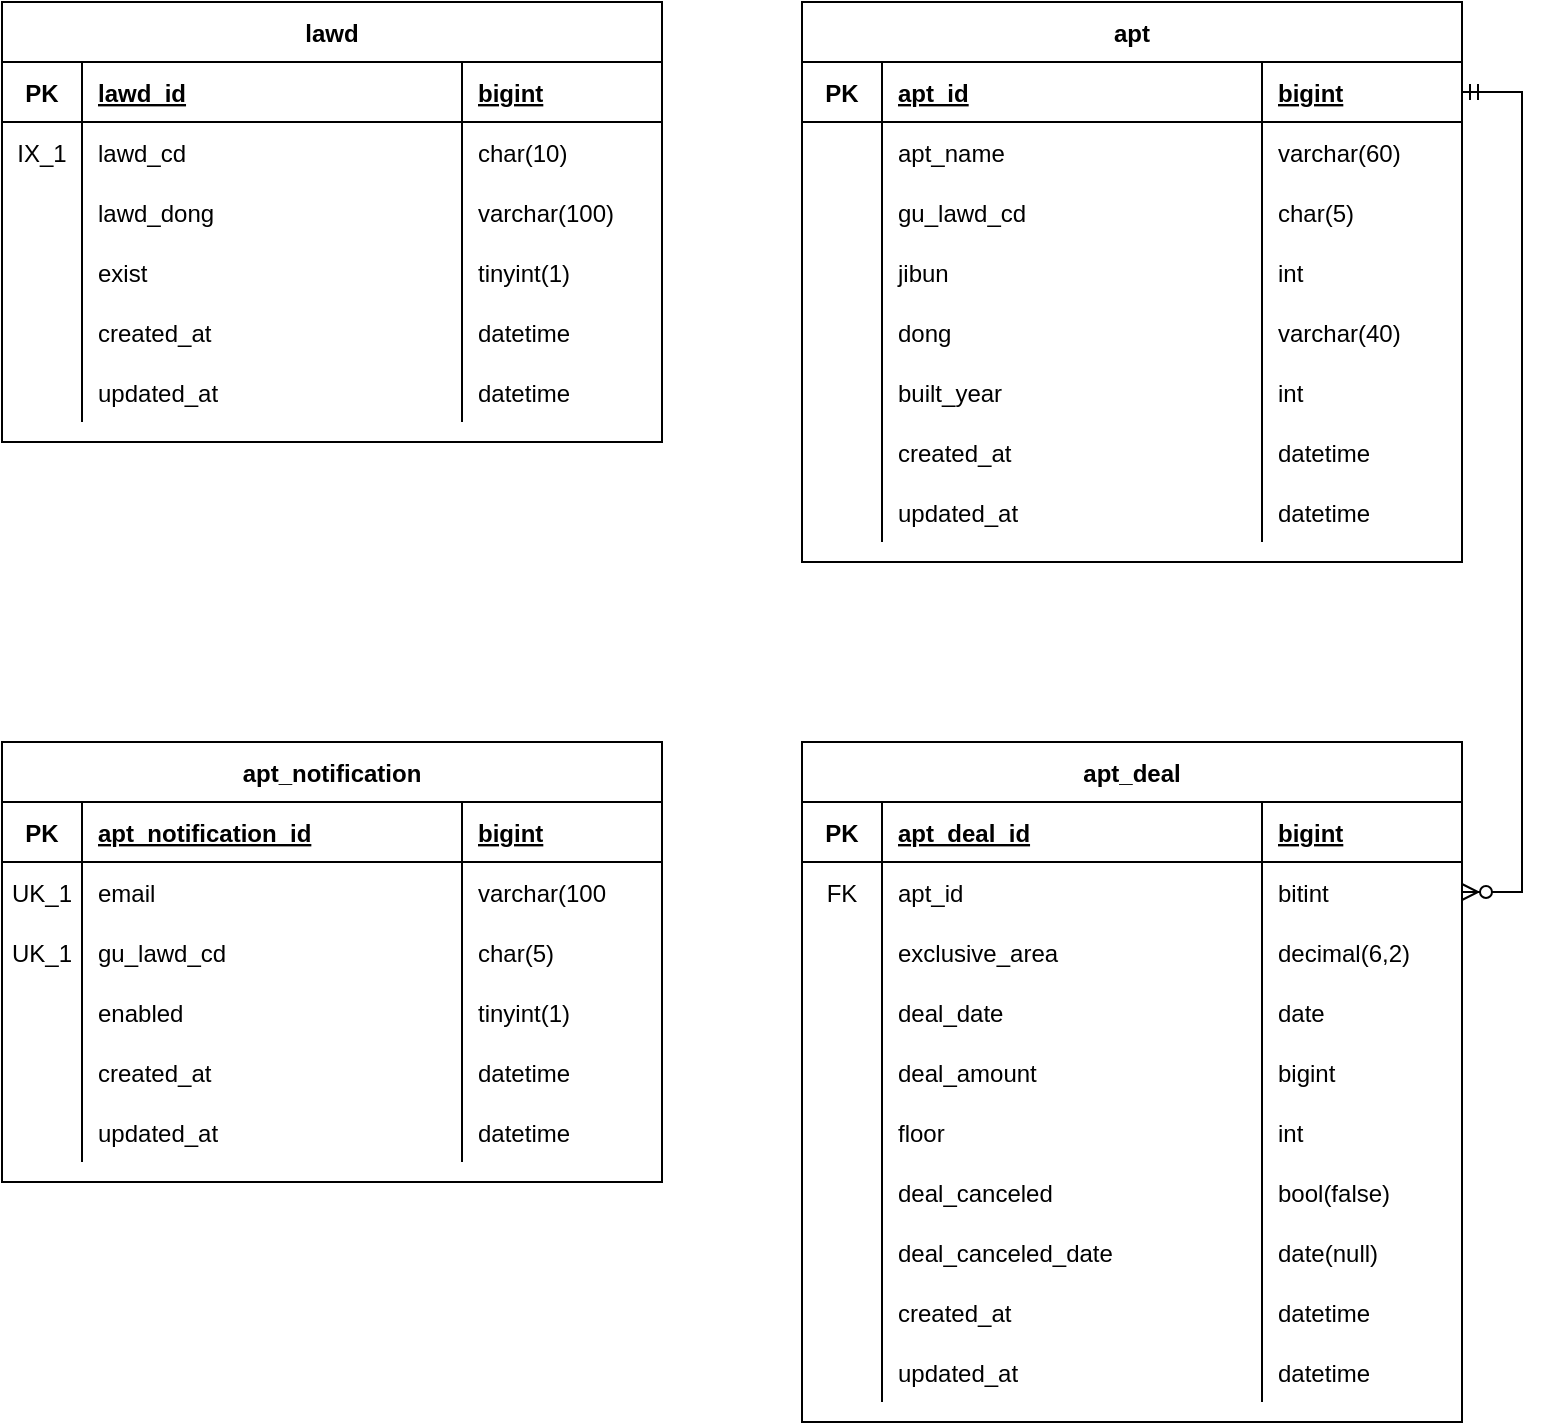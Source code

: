 <mxfile version="20.3.0" type="device"><diagram id="8NXKKsqZOCHtbJT4bQOP" name="페이지-1"><mxGraphModel dx="1010" dy="1406" grid="1" gridSize="10" guides="1" tooltips="1" connect="1" arrows="1" fold="1" page="1" pageScale="1" pageWidth="827" pageHeight="1169" math="0" shadow="0"><root><mxCell id="0"/><mxCell id="1" parent="0"/><mxCell id="ItFGpcb3Km4PG9r_0RW5-27" value="lawd" style="shape=table;startSize=30;container=1;collapsible=1;childLayout=tableLayout;fixedRows=1;rowLines=0;fontStyle=1;align=center;resizeLast=1;" vertex="1" parent="1"><mxGeometry x="40" y="160" width="330" height="220" as="geometry"/></mxCell><mxCell id="ItFGpcb3Km4PG9r_0RW5-28" value="" style="shape=tableRow;horizontal=0;startSize=0;swimlaneHead=0;swimlaneBody=0;fillColor=none;collapsible=0;dropTarget=0;points=[[0,0.5],[1,0.5]];portConstraint=eastwest;top=0;left=0;right=0;bottom=1;" vertex="1" parent="ItFGpcb3Km4PG9r_0RW5-27"><mxGeometry y="30" width="330" height="30" as="geometry"/></mxCell><mxCell id="ItFGpcb3Km4PG9r_0RW5-29" value="PK" style="shape=partialRectangle;connectable=0;fillColor=none;top=0;left=0;bottom=0;right=0;fontStyle=1;overflow=hidden;" vertex="1" parent="ItFGpcb3Km4PG9r_0RW5-28"><mxGeometry width="40" height="30" as="geometry"><mxRectangle width="40" height="30" as="alternateBounds"/></mxGeometry></mxCell><mxCell id="ItFGpcb3Km4PG9r_0RW5-30" value="lawd_id" style="shape=partialRectangle;connectable=0;fillColor=none;top=0;left=0;bottom=0;right=0;align=left;spacingLeft=6;fontStyle=5;overflow=hidden;" vertex="1" parent="ItFGpcb3Km4PG9r_0RW5-28"><mxGeometry x="40" width="190" height="30" as="geometry"><mxRectangle width="190" height="30" as="alternateBounds"/></mxGeometry></mxCell><mxCell id="ItFGpcb3Km4PG9r_0RW5-40" value="bigint" style="shape=partialRectangle;connectable=0;fillColor=none;top=0;left=0;bottom=0;right=0;align=left;spacingLeft=6;fontStyle=5;overflow=hidden;" vertex="1" parent="ItFGpcb3Km4PG9r_0RW5-28"><mxGeometry x="230" width="100" height="30" as="geometry"><mxRectangle width="100" height="30" as="alternateBounds"/></mxGeometry></mxCell><mxCell id="ItFGpcb3Km4PG9r_0RW5-31" value="" style="shape=tableRow;horizontal=0;startSize=0;swimlaneHead=0;swimlaneBody=0;fillColor=none;collapsible=0;dropTarget=0;points=[[0,0.5],[1,0.5]];portConstraint=eastwest;top=0;left=0;right=0;bottom=0;" vertex="1" parent="ItFGpcb3Km4PG9r_0RW5-27"><mxGeometry y="60" width="330" height="30" as="geometry"/></mxCell><mxCell id="ItFGpcb3Km4PG9r_0RW5-32" value="IX_1" style="shape=partialRectangle;connectable=0;fillColor=none;top=0;left=0;bottom=0;right=0;editable=1;overflow=hidden;" vertex="1" parent="ItFGpcb3Km4PG9r_0RW5-31"><mxGeometry width="40" height="30" as="geometry"><mxRectangle width="40" height="30" as="alternateBounds"/></mxGeometry></mxCell><mxCell id="ItFGpcb3Km4PG9r_0RW5-33" value="lawd_cd" style="shape=partialRectangle;connectable=0;fillColor=none;top=0;left=0;bottom=0;right=0;align=left;spacingLeft=6;overflow=hidden;" vertex="1" parent="ItFGpcb3Km4PG9r_0RW5-31"><mxGeometry x="40" width="190" height="30" as="geometry"><mxRectangle width="190" height="30" as="alternateBounds"/></mxGeometry></mxCell><mxCell id="ItFGpcb3Km4PG9r_0RW5-41" value="char(10)" style="shape=partialRectangle;connectable=0;fillColor=none;top=0;left=0;bottom=0;right=0;align=left;spacingLeft=6;overflow=hidden;" vertex="1" parent="ItFGpcb3Km4PG9r_0RW5-31"><mxGeometry x="230" width="100" height="30" as="geometry"><mxRectangle width="100" height="30" as="alternateBounds"/></mxGeometry></mxCell><mxCell id="ItFGpcb3Km4PG9r_0RW5-34" value="" style="shape=tableRow;horizontal=0;startSize=0;swimlaneHead=0;swimlaneBody=0;fillColor=none;collapsible=0;dropTarget=0;points=[[0,0.5],[1,0.5]];portConstraint=eastwest;top=0;left=0;right=0;bottom=0;" vertex="1" parent="ItFGpcb3Km4PG9r_0RW5-27"><mxGeometry y="90" width="330" height="30" as="geometry"/></mxCell><mxCell id="ItFGpcb3Km4PG9r_0RW5-35" value="" style="shape=partialRectangle;connectable=0;fillColor=none;top=0;left=0;bottom=0;right=0;editable=1;overflow=hidden;" vertex="1" parent="ItFGpcb3Km4PG9r_0RW5-34"><mxGeometry width="40" height="30" as="geometry"><mxRectangle width="40" height="30" as="alternateBounds"/></mxGeometry></mxCell><mxCell id="ItFGpcb3Km4PG9r_0RW5-36" value="lawd_dong" style="shape=partialRectangle;connectable=0;fillColor=none;top=0;left=0;bottom=0;right=0;align=left;spacingLeft=6;overflow=hidden;" vertex="1" parent="ItFGpcb3Km4PG9r_0RW5-34"><mxGeometry x="40" width="190" height="30" as="geometry"><mxRectangle width="190" height="30" as="alternateBounds"/></mxGeometry></mxCell><mxCell id="ItFGpcb3Km4PG9r_0RW5-42" value="varchar(100)" style="shape=partialRectangle;connectable=0;fillColor=none;top=0;left=0;bottom=0;right=0;align=left;spacingLeft=6;overflow=hidden;" vertex="1" parent="ItFGpcb3Km4PG9r_0RW5-34"><mxGeometry x="230" width="100" height="30" as="geometry"><mxRectangle width="100" height="30" as="alternateBounds"/></mxGeometry></mxCell><mxCell id="ItFGpcb3Km4PG9r_0RW5-37" value="" style="shape=tableRow;horizontal=0;startSize=0;swimlaneHead=0;swimlaneBody=0;fillColor=none;collapsible=0;dropTarget=0;points=[[0,0.5],[1,0.5]];portConstraint=eastwest;top=0;left=0;right=0;bottom=0;" vertex="1" parent="ItFGpcb3Km4PG9r_0RW5-27"><mxGeometry y="120" width="330" height="30" as="geometry"/></mxCell><mxCell id="ItFGpcb3Km4PG9r_0RW5-38" value="" style="shape=partialRectangle;connectable=0;fillColor=none;top=0;left=0;bottom=0;right=0;editable=1;overflow=hidden;" vertex="1" parent="ItFGpcb3Km4PG9r_0RW5-37"><mxGeometry width="40" height="30" as="geometry"><mxRectangle width="40" height="30" as="alternateBounds"/></mxGeometry></mxCell><mxCell id="ItFGpcb3Km4PG9r_0RW5-39" value="exist" style="shape=partialRectangle;connectable=0;fillColor=none;top=0;left=0;bottom=0;right=0;align=left;spacingLeft=6;overflow=hidden;" vertex="1" parent="ItFGpcb3Km4PG9r_0RW5-37"><mxGeometry x="40" width="190" height="30" as="geometry"><mxRectangle width="190" height="30" as="alternateBounds"/></mxGeometry></mxCell><mxCell id="ItFGpcb3Km4PG9r_0RW5-43" value="tinyint(1)" style="shape=partialRectangle;connectable=0;fillColor=none;top=0;left=0;bottom=0;right=0;align=left;spacingLeft=6;overflow=hidden;" vertex="1" parent="ItFGpcb3Km4PG9r_0RW5-37"><mxGeometry x="230" width="100" height="30" as="geometry"><mxRectangle width="100" height="30" as="alternateBounds"/></mxGeometry></mxCell><mxCell id="ItFGpcb3Km4PG9r_0RW5-44" value="" style="shape=tableRow;horizontal=0;startSize=0;swimlaneHead=0;swimlaneBody=0;fillColor=none;collapsible=0;dropTarget=0;points=[[0,0.5],[1,0.5]];portConstraint=eastwest;top=0;left=0;right=0;bottom=0;" vertex="1" parent="ItFGpcb3Km4PG9r_0RW5-27"><mxGeometry y="150" width="330" height="30" as="geometry"/></mxCell><mxCell id="ItFGpcb3Km4PG9r_0RW5-45" value="" style="shape=partialRectangle;connectable=0;fillColor=none;top=0;left=0;bottom=0;right=0;editable=1;overflow=hidden;" vertex="1" parent="ItFGpcb3Km4PG9r_0RW5-44"><mxGeometry width="40" height="30" as="geometry"><mxRectangle width="40" height="30" as="alternateBounds"/></mxGeometry></mxCell><mxCell id="ItFGpcb3Km4PG9r_0RW5-46" value="created_at" style="shape=partialRectangle;connectable=0;fillColor=none;top=0;left=0;bottom=0;right=0;align=left;spacingLeft=6;overflow=hidden;" vertex="1" parent="ItFGpcb3Km4PG9r_0RW5-44"><mxGeometry x="40" width="190" height="30" as="geometry"><mxRectangle width="190" height="30" as="alternateBounds"/></mxGeometry></mxCell><mxCell id="ItFGpcb3Km4PG9r_0RW5-47" value="datetime" style="shape=partialRectangle;connectable=0;fillColor=none;top=0;left=0;bottom=0;right=0;align=left;spacingLeft=6;overflow=hidden;" vertex="1" parent="ItFGpcb3Km4PG9r_0RW5-44"><mxGeometry x="230" width="100" height="30" as="geometry"><mxRectangle width="100" height="30" as="alternateBounds"/></mxGeometry></mxCell><mxCell id="ItFGpcb3Km4PG9r_0RW5-48" value="" style="shape=tableRow;horizontal=0;startSize=0;swimlaneHead=0;swimlaneBody=0;fillColor=none;collapsible=0;dropTarget=0;points=[[0,0.5],[1,0.5]];portConstraint=eastwest;top=0;left=0;right=0;bottom=0;" vertex="1" parent="ItFGpcb3Km4PG9r_0RW5-27"><mxGeometry y="180" width="330" height="30" as="geometry"/></mxCell><mxCell id="ItFGpcb3Km4PG9r_0RW5-49" value="" style="shape=partialRectangle;connectable=0;fillColor=none;top=0;left=0;bottom=0;right=0;editable=1;overflow=hidden;" vertex="1" parent="ItFGpcb3Km4PG9r_0RW5-48"><mxGeometry width="40" height="30" as="geometry"><mxRectangle width="40" height="30" as="alternateBounds"/></mxGeometry></mxCell><mxCell id="ItFGpcb3Km4PG9r_0RW5-50" value="updated_at" style="shape=partialRectangle;connectable=0;fillColor=none;top=0;left=0;bottom=0;right=0;align=left;spacingLeft=6;overflow=hidden;" vertex="1" parent="ItFGpcb3Km4PG9r_0RW5-48"><mxGeometry x="40" width="190" height="30" as="geometry"><mxRectangle width="190" height="30" as="alternateBounds"/></mxGeometry></mxCell><mxCell id="ItFGpcb3Km4PG9r_0RW5-51" value="datetime" style="shape=partialRectangle;connectable=0;fillColor=none;top=0;left=0;bottom=0;right=0;align=left;spacingLeft=6;overflow=hidden;" vertex="1" parent="ItFGpcb3Km4PG9r_0RW5-48"><mxGeometry x="230" width="100" height="30" as="geometry"><mxRectangle width="100" height="30" as="alternateBounds"/></mxGeometry></mxCell><mxCell id="ItFGpcb3Km4PG9r_0RW5-52" value="apt" style="shape=table;startSize=30;container=1;collapsible=1;childLayout=tableLayout;fixedRows=1;rowLines=0;fontStyle=1;align=center;resizeLast=1;" vertex="1" parent="1"><mxGeometry x="440" y="160" width="330" height="280" as="geometry"/></mxCell><mxCell id="ItFGpcb3Km4PG9r_0RW5-53" value="" style="shape=tableRow;horizontal=0;startSize=0;swimlaneHead=0;swimlaneBody=0;fillColor=none;collapsible=0;dropTarget=0;points=[[0,0.5],[1,0.5]];portConstraint=eastwest;top=0;left=0;right=0;bottom=1;" vertex="1" parent="ItFGpcb3Km4PG9r_0RW5-52"><mxGeometry y="30" width="330" height="30" as="geometry"/></mxCell><mxCell id="ItFGpcb3Km4PG9r_0RW5-54" value="PK" style="shape=partialRectangle;connectable=0;fillColor=none;top=0;left=0;bottom=0;right=0;fontStyle=1;overflow=hidden;" vertex="1" parent="ItFGpcb3Km4PG9r_0RW5-53"><mxGeometry width="40" height="30" as="geometry"><mxRectangle width="40" height="30" as="alternateBounds"/></mxGeometry></mxCell><mxCell id="ItFGpcb3Km4PG9r_0RW5-55" value="apt_id" style="shape=partialRectangle;connectable=0;fillColor=none;top=0;left=0;bottom=0;right=0;align=left;spacingLeft=6;fontStyle=5;overflow=hidden;" vertex="1" parent="ItFGpcb3Km4PG9r_0RW5-53"><mxGeometry x="40" width="190" height="30" as="geometry"><mxRectangle width="190" height="30" as="alternateBounds"/></mxGeometry></mxCell><mxCell id="ItFGpcb3Km4PG9r_0RW5-56" value="bigint" style="shape=partialRectangle;connectable=0;fillColor=none;top=0;left=0;bottom=0;right=0;align=left;spacingLeft=6;fontStyle=5;overflow=hidden;" vertex="1" parent="ItFGpcb3Km4PG9r_0RW5-53"><mxGeometry x="230" width="100" height="30" as="geometry"><mxRectangle width="100" height="30" as="alternateBounds"/></mxGeometry></mxCell><mxCell id="ItFGpcb3Km4PG9r_0RW5-57" value="" style="shape=tableRow;horizontal=0;startSize=0;swimlaneHead=0;swimlaneBody=0;fillColor=none;collapsible=0;dropTarget=0;points=[[0,0.5],[1,0.5]];portConstraint=eastwest;top=0;left=0;right=0;bottom=0;" vertex="1" parent="ItFGpcb3Km4PG9r_0RW5-52"><mxGeometry y="60" width="330" height="30" as="geometry"/></mxCell><mxCell id="ItFGpcb3Km4PG9r_0RW5-58" value="" style="shape=partialRectangle;connectable=0;fillColor=none;top=0;left=0;bottom=0;right=0;editable=1;overflow=hidden;" vertex="1" parent="ItFGpcb3Km4PG9r_0RW5-57"><mxGeometry width="40" height="30" as="geometry"><mxRectangle width="40" height="30" as="alternateBounds"/></mxGeometry></mxCell><mxCell id="ItFGpcb3Km4PG9r_0RW5-59" value="apt_name" style="shape=partialRectangle;connectable=0;fillColor=none;top=0;left=0;bottom=0;right=0;align=left;spacingLeft=6;overflow=hidden;" vertex="1" parent="ItFGpcb3Km4PG9r_0RW5-57"><mxGeometry x="40" width="190" height="30" as="geometry"><mxRectangle width="190" height="30" as="alternateBounds"/></mxGeometry></mxCell><mxCell id="ItFGpcb3Km4PG9r_0RW5-60" value="varchar(60)" style="shape=partialRectangle;connectable=0;fillColor=none;top=0;left=0;bottom=0;right=0;align=left;spacingLeft=6;overflow=hidden;" vertex="1" parent="ItFGpcb3Km4PG9r_0RW5-57"><mxGeometry x="230" width="100" height="30" as="geometry"><mxRectangle width="100" height="30" as="alternateBounds"/></mxGeometry></mxCell><mxCell id="ItFGpcb3Km4PG9r_0RW5-61" value="" style="shape=tableRow;horizontal=0;startSize=0;swimlaneHead=0;swimlaneBody=0;fillColor=none;collapsible=0;dropTarget=0;points=[[0,0.5],[1,0.5]];portConstraint=eastwest;top=0;left=0;right=0;bottom=0;" vertex="1" parent="ItFGpcb3Km4PG9r_0RW5-52"><mxGeometry y="90" width="330" height="30" as="geometry"/></mxCell><mxCell id="ItFGpcb3Km4PG9r_0RW5-62" value="" style="shape=partialRectangle;connectable=0;fillColor=none;top=0;left=0;bottom=0;right=0;editable=1;overflow=hidden;" vertex="1" parent="ItFGpcb3Km4PG9r_0RW5-61"><mxGeometry width="40" height="30" as="geometry"><mxRectangle width="40" height="30" as="alternateBounds"/></mxGeometry></mxCell><mxCell id="ItFGpcb3Km4PG9r_0RW5-63" value="gu_lawd_cd" style="shape=partialRectangle;connectable=0;fillColor=none;top=0;left=0;bottom=0;right=0;align=left;spacingLeft=6;overflow=hidden;" vertex="1" parent="ItFGpcb3Km4PG9r_0RW5-61"><mxGeometry x="40" width="190" height="30" as="geometry"><mxRectangle width="190" height="30" as="alternateBounds"/></mxGeometry></mxCell><mxCell id="ItFGpcb3Km4PG9r_0RW5-64" value="char(5)" style="shape=partialRectangle;connectable=0;fillColor=none;top=0;left=0;bottom=0;right=0;align=left;spacingLeft=6;overflow=hidden;" vertex="1" parent="ItFGpcb3Km4PG9r_0RW5-61"><mxGeometry x="230" width="100" height="30" as="geometry"><mxRectangle width="100" height="30" as="alternateBounds"/></mxGeometry></mxCell><mxCell id="ItFGpcb3Km4PG9r_0RW5-65" value="" style="shape=tableRow;horizontal=0;startSize=0;swimlaneHead=0;swimlaneBody=0;fillColor=none;collapsible=0;dropTarget=0;points=[[0,0.5],[1,0.5]];portConstraint=eastwest;top=0;left=0;right=0;bottom=0;" vertex="1" parent="ItFGpcb3Km4PG9r_0RW5-52"><mxGeometry y="120" width="330" height="30" as="geometry"/></mxCell><mxCell id="ItFGpcb3Km4PG9r_0RW5-66" value="" style="shape=partialRectangle;connectable=0;fillColor=none;top=0;left=0;bottom=0;right=0;editable=1;overflow=hidden;" vertex="1" parent="ItFGpcb3Km4PG9r_0RW5-65"><mxGeometry width="40" height="30" as="geometry"><mxRectangle width="40" height="30" as="alternateBounds"/></mxGeometry></mxCell><mxCell id="ItFGpcb3Km4PG9r_0RW5-67" value="jibun" style="shape=partialRectangle;connectable=0;fillColor=none;top=0;left=0;bottom=0;right=0;align=left;spacingLeft=6;overflow=hidden;" vertex="1" parent="ItFGpcb3Km4PG9r_0RW5-65"><mxGeometry x="40" width="190" height="30" as="geometry"><mxRectangle width="190" height="30" as="alternateBounds"/></mxGeometry></mxCell><mxCell id="ItFGpcb3Km4PG9r_0RW5-68" value="int" style="shape=partialRectangle;connectable=0;fillColor=none;top=0;left=0;bottom=0;right=0;align=left;spacingLeft=6;overflow=hidden;" vertex="1" parent="ItFGpcb3Km4PG9r_0RW5-65"><mxGeometry x="230" width="100" height="30" as="geometry"><mxRectangle width="100" height="30" as="alternateBounds"/></mxGeometry></mxCell><mxCell id="ItFGpcb3Km4PG9r_0RW5-69" value="" style="shape=tableRow;horizontal=0;startSize=0;swimlaneHead=0;swimlaneBody=0;fillColor=none;collapsible=0;dropTarget=0;points=[[0,0.5],[1,0.5]];portConstraint=eastwest;top=0;left=0;right=0;bottom=0;" vertex="1" parent="ItFGpcb3Km4PG9r_0RW5-52"><mxGeometry y="150" width="330" height="30" as="geometry"/></mxCell><mxCell id="ItFGpcb3Km4PG9r_0RW5-70" value="" style="shape=partialRectangle;connectable=0;fillColor=none;top=0;left=0;bottom=0;right=0;editable=1;overflow=hidden;" vertex="1" parent="ItFGpcb3Km4PG9r_0RW5-69"><mxGeometry width="40" height="30" as="geometry"><mxRectangle width="40" height="30" as="alternateBounds"/></mxGeometry></mxCell><mxCell id="ItFGpcb3Km4PG9r_0RW5-71" value="dong" style="shape=partialRectangle;connectable=0;fillColor=none;top=0;left=0;bottom=0;right=0;align=left;spacingLeft=6;overflow=hidden;" vertex="1" parent="ItFGpcb3Km4PG9r_0RW5-69"><mxGeometry x="40" width="190" height="30" as="geometry"><mxRectangle width="190" height="30" as="alternateBounds"/></mxGeometry></mxCell><mxCell id="ItFGpcb3Km4PG9r_0RW5-72" value="varchar(40)" style="shape=partialRectangle;connectable=0;fillColor=none;top=0;left=0;bottom=0;right=0;align=left;spacingLeft=6;overflow=hidden;" vertex="1" parent="ItFGpcb3Km4PG9r_0RW5-69"><mxGeometry x="230" width="100" height="30" as="geometry"><mxRectangle width="100" height="30" as="alternateBounds"/></mxGeometry></mxCell><mxCell id="ItFGpcb3Km4PG9r_0RW5-73" value="" style="shape=tableRow;horizontal=0;startSize=0;swimlaneHead=0;swimlaneBody=0;fillColor=none;collapsible=0;dropTarget=0;points=[[0,0.5],[1,0.5]];portConstraint=eastwest;top=0;left=0;right=0;bottom=0;" vertex="1" parent="ItFGpcb3Km4PG9r_0RW5-52"><mxGeometry y="180" width="330" height="30" as="geometry"/></mxCell><mxCell id="ItFGpcb3Km4PG9r_0RW5-74" value="" style="shape=partialRectangle;connectable=0;fillColor=none;top=0;left=0;bottom=0;right=0;editable=1;overflow=hidden;" vertex="1" parent="ItFGpcb3Km4PG9r_0RW5-73"><mxGeometry width="40" height="30" as="geometry"><mxRectangle width="40" height="30" as="alternateBounds"/></mxGeometry></mxCell><mxCell id="ItFGpcb3Km4PG9r_0RW5-75" value="built_year" style="shape=partialRectangle;connectable=0;fillColor=none;top=0;left=0;bottom=0;right=0;align=left;spacingLeft=6;overflow=hidden;" vertex="1" parent="ItFGpcb3Km4PG9r_0RW5-73"><mxGeometry x="40" width="190" height="30" as="geometry"><mxRectangle width="190" height="30" as="alternateBounds"/></mxGeometry></mxCell><mxCell id="ItFGpcb3Km4PG9r_0RW5-76" value="int" style="shape=partialRectangle;connectable=0;fillColor=none;top=0;left=0;bottom=0;right=0;align=left;spacingLeft=6;overflow=hidden;" vertex="1" parent="ItFGpcb3Km4PG9r_0RW5-73"><mxGeometry x="230" width="100" height="30" as="geometry"><mxRectangle width="100" height="30" as="alternateBounds"/></mxGeometry></mxCell><mxCell id="ItFGpcb3Km4PG9r_0RW5-105" value="" style="shape=tableRow;horizontal=0;startSize=0;swimlaneHead=0;swimlaneBody=0;fillColor=none;collapsible=0;dropTarget=0;points=[[0,0.5],[1,0.5]];portConstraint=eastwest;top=0;left=0;right=0;bottom=0;" vertex="1" parent="ItFGpcb3Km4PG9r_0RW5-52"><mxGeometry y="210" width="330" height="30" as="geometry"/></mxCell><mxCell id="ItFGpcb3Km4PG9r_0RW5-106" value="" style="shape=partialRectangle;connectable=0;fillColor=none;top=0;left=0;bottom=0;right=0;editable=1;overflow=hidden;" vertex="1" parent="ItFGpcb3Km4PG9r_0RW5-105"><mxGeometry width="40" height="30" as="geometry"><mxRectangle width="40" height="30" as="alternateBounds"/></mxGeometry></mxCell><mxCell id="ItFGpcb3Km4PG9r_0RW5-107" value="created_at" style="shape=partialRectangle;connectable=0;fillColor=none;top=0;left=0;bottom=0;right=0;align=left;spacingLeft=6;overflow=hidden;" vertex="1" parent="ItFGpcb3Km4PG9r_0RW5-105"><mxGeometry x="40" width="190" height="30" as="geometry"><mxRectangle width="190" height="30" as="alternateBounds"/></mxGeometry></mxCell><mxCell id="ItFGpcb3Km4PG9r_0RW5-108" value="datetime" style="shape=partialRectangle;connectable=0;fillColor=none;top=0;left=0;bottom=0;right=0;align=left;spacingLeft=6;overflow=hidden;" vertex="1" parent="ItFGpcb3Km4PG9r_0RW5-105"><mxGeometry x="230" width="100" height="30" as="geometry"><mxRectangle width="100" height="30" as="alternateBounds"/></mxGeometry></mxCell><mxCell id="ItFGpcb3Km4PG9r_0RW5-109" value="" style="shape=tableRow;horizontal=0;startSize=0;swimlaneHead=0;swimlaneBody=0;fillColor=none;collapsible=0;dropTarget=0;points=[[0,0.5],[1,0.5]];portConstraint=eastwest;top=0;left=0;right=0;bottom=0;" vertex="1" parent="ItFGpcb3Km4PG9r_0RW5-52"><mxGeometry y="240" width="330" height="30" as="geometry"/></mxCell><mxCell id="ItFGpcb3Km4PG9r_0RW5-110" value="" style="shape=partialRectangle;connectable=0;fillColor=none;top=0;left=0;bottom=0;right=0;editable=1;overflow=hidden;" vertex="1" parent="ItFGpcb3Km4PG9r_0RW5-109"><mxGeometry width="40" height="30" as="geometry"><mxRectangle width="40" height="30" as="alternateBounds"/></mxGeometry></mxCell><mxCell id="ItFGpcb3Km4PG9r_0RW5-111" value="updated_at" style="shape=partialRectangle;connectable=0;fillColor=none;top=0;left=0;bottom=0;right=0;align=left;spacingLeft=6;overflow=hidden;" vertex="1" parent="ItFGpcb3Km4PG9r_0RW5-109"><mxGeometry x="40" width="190" height="30" as="geometry"><mxRectangle width="190" height="30" as="alternateBounds"/></mxGeometry></mxCell><mxCell id="ItFGpcb3Km4PG9r_0RW5-112" value="datetime" style="shape=partialRectangle;connectable=0;fillColor=none;top=0;left=0;bottom=0;right=0;align=left;spacingLeft=6;overflow=hidden;" vertex="1" parent="ItFGpcb3Km4PG9r_0RW5-109"><mxGeometry x="230" width="100" height="30" as="geometry"><mxRectangle width="100" height="30" as="alternateBounds"/></mxGeometry></mxCell><mxCell id="ItFGpcb3Km4PG9r_0RW5-77" value="apt_deal" style="shape=table;startSize=30;container=1;collapsible=1;childLayout=tableLayout;fixedRows=1;rowLines=0;fontStyle=1;align=center;resizeLast=1;" vertex="1" parent="1"><mxGeometry x="440" y="530" width="330" height="340" as="geometry"/></mxCell><mxCell id="ItFGpcb3Km4PG9r_0RW5-78" value="" style="shape=tableRow;horizontal=0;startSize=0;swimlaneHead=0;swimlaneBody=0;fillColor=none;collapsible=0;dropTarget=0;points=[[0,0.5],[1,0.5]];portConstraint=eastwest;top=0;left=0;right=0;bottom=1;" vertex="1" parent="ItFGpcb3Km4PG9r_0RW5-77"><mxGeometry y="30" width="330" height="30" as="geometry"/></mxCell><mxCell id="ItFGpcb3Km4PG9r_0RW5-79" value="PK" style="shape=partialRectangle;connectable=0;fillColor=none;top=0;left=0;bottom=0;right=0;fontStyle=1;overflow=hidden;" vertex="1" parent="ItFGpcb3Km4PG9r_0RW5-78"><mxGeometry width="40" height="30" as="geometry"><mxRectangle width="40" height="30" as="alternateBounds"/></mxGeometry></mxCell><mxCell id="ItFGpcb3Km4PG9r_0RW5-80" value="apt_deal_id" style="shape=partialRectangle;connectable=0;fillColor=none;top=0;left=0;bottom=0;right=0;align=left;spacingLeft=6;fontStyle=5;overflow=hidden;" vertex="1" parent="ItFGpcb3Km4PG9r_0RW5-78"><mxGeometry x="40" width="190" height="30" as="geometry"><mxRectangle width="190" height="30" as="alternateBounds"/></mxGeometry></mxCell><mxCell id="ItFGpcb3Km4PG9r_0RW5-81" value="bigint" style="shape=partialRectangle;connectable=0;fillColor=none;top=0;left=0;bottom=0;right=0;align=left;spacingLeft=6;fontStyle=5;overflow=hidden;" vertex="1" parent="ItFGpcb3Km4PG9r_0RW5-78"><mxGeometry x="230" width="100" height="30" as="geometry"><mxRectangle width="100" height="30" as="alternateBounds"/></mxGeometry></mxCell><mxCell id="ItFGpcb3Km4PG9r_0RW5-82" value="" style="shape=tableRow;horizontal=0;startSize=0;swimlaneHead=0;swimlaneBody=0;fillColor=none;collapsible=0;dropTarget=0;points=[[0,0.5],[1,0.5]];portConstraint=eastwest;top=0;left=0;right=0;bottom=0;" vertex="1" parent="ItFGpcb3Km4PG9r_0RW5-77"><mxGeometry y="60" width="330" height="30" as="geometry"/></mxCell><mxCell id="ItFGpcb3Km4PG9r_0RW5-83" value="FK" style="shape=partialRectangle;connectable=0;fillColor=none;top=0;left=0;bottom=0;right=0;editable=1;overflow=hidden;" vertex="1" parent="ItFGpcb3Km4PG9r_0RW5-82"><mxGeometry width="40" height="30" as="geometry"><mxRectangle width="40" height="30" as="alternateBounds"/></mxGeometry></mxCell><mxCell id="ItFGpcb3Km4PG9r_0RW5-84" value="apt_id" style="shape=partialRectangle;connectable=0;fillColor=none;top=0;left=0;bottom=0;right=0;align=left;spacingLeft=6;overflow=hidden;" vertex="1" parent="ItFGpcb3Km4PG9r_0RW5-82"><mxGeometry x="40" width="190" height="30" as="geometry"><mxRectangle width="190" height="30" as="alternateBounds"/></mxGeometry></mxCell><mxCell id="ItFGpcb3Km4PG9r_0RW5-85" value="bitint" style="shape=partialRectangle;connectable=0;fillColor=none;top=0;left=0;bottom=0;right=0;align=left;spacingLeft=6;overflow=hidden;" vertex="1" parent="ItFGpcb3Km4PG9r_0RW5-82"><mxGeometry x="230" width="100" height="30" as="geometry"><mxRectangle width="100" height="30" as="alternateBounds"/></mxGeometry></mxCell><mxCell id="ItFGpcb3Km4PG9r_0RW5-86" value="" style="shape=tableRow;horizontal=0;startSize=0;swimlaneHead=0;swimlaneBody=0;fillColor=none;collapsible=0;dropTarget=0;points=[[0,0.5],[1,0.5]];portConstraint=eastwest;top=0;left=0;right=0;bottom=0;" vertex="1" parent="ItFGpcb3Km4PG9r_0RW5-77"><mxGeometry y="90" width="330" height="30" as="geometry"/></mxCell><mxCell id="ItFGpcb3Km4PG9r_0RW5-87" value="" style="shape=partialRectangle;connectable=0;fillColor=none;top=0;left=0;bottom=0;right=0;editable=1;overflow=hidden;" vertex="1" parent="ItFGpcb3Km4PG9r_0RW5-86"><mxGeometry width="40" height="30" as="geometry"><mxRectangle width="40" height="30" as="alternateBounds"/></mxGeometry></mxCell><mxCell id="ItFGpcb3Km4PG9r_0RW5-88" value="exclusive_area" style="shape=partialRectangle;connectable=0;fillColor=none;top=0;left=0;bottom=0;right=0;align=left;spacingLeft=6;overflow=hidden;" vertex="1" parent="ItFGpcb3Km4PG9r_0RW5-86"><mxGeometry x="40" width="190" height="30" as="geometry"><mxRectangle width="190" height="30" as="alternateBounds"/></mxGeometry></mxCell><mxCell id="ItFGpcb3Km4PG9r_0RW5-89" value="decimal(6,2)" style="shape=partialRectangle;connectable=0;fillColor=none;top=0;left=0;bottom=0;right=0;align=left;spacingLeft=6;overflow=hidden;" vertex="1" parent="ItFGpcb3Km4PG9r_0RW5-86"><mxGeometry x="230" width="100" height="30" as="geometry"><mxRectangle width="100" height="30" as="alternateBounds"/></mxGeometry></mxCell><mxCell id="ItFGpcb3Km4PG9r_0RW5-90" value="" style="shape=tableRow;horizontal=0;startSize=0;swimlaneHead=0;swimlaneBody=0;fillColor=none;collapsible=0;dropTarget=0;points=[[0,0.5],[1,0.5]];portConstraint=eastwest;top=0;left=0;right=0;bottom=0;" vertex="1" parent="ItFGpcb3Km4PG9r_0RW5-77"><mxGeometry y="120" width="330" height="30" as="geometry"/></mxCell><mxCell id="ItFGpcb3Km4PG9r_0RW5-91" value="" style="shape=partialRectangle;connectable=0;fillColor=none;top=0;left=0;bottom=0;right=0;editable=1;overflow=hidden;" vertex="1" parent="ItFGpcb3Km4PG9r_0RW5-90"><mxGeometry width="40" height="30" as="geometry"><mxRectangle width="40" height="30" as="alternateBounds"/></mxGeometry></mxCell><mxCell id="ItFGpcb3Km4PG9r_0RW5-92" value="deal_date" style="shape=partialRectangle;connectable=0;fillColor=none;top=0;left=0;bottom=0;right=0;align=left;spacingLeft=6;overflow=hidden;" vertex="1" parent="ItFGpcb3Km4PG9r_0RW5-90"><mxGeometry x="40" width="190" height="30" as="geometry"><mxRectangle width="190" height="30" as="alternateBounds"/></mxGeometry></mxCell><mxCell id="ItFGpcb3Km4PG9r_0RW5-93" value="date" style="shape=partialRectangle;connectable=0;fillColor=none;top=0;left=0;bottom=0;right=0;align=left;spacingLeft=6;overflow=hidden;" vertex="1" parent="ItFGpcb3Km4PG9r_0RW5-90"><mxGeometry x="230" width="100" height="30" as="geometry"><mxRectangle width="100" height="30" as="alternateBounds"/></mxGeometry></mxCell><mxCell id="ItFGpcb3Km4PG9r_0RW5-114" value="" style="shape=tableRow;horizontal=0;startSize=0;swimlaneHead=0;swimlaneBody=0;fillColor=none;collapsible=0;dropTarget=0;points=[[0,0.5],[1,0.5]];portConstraint=eastwest;top=0;left=0;right=0;bottom=0;" vertex="1" parent="ItFGpcb3Km4PG9r_0RW5-77"><mxGeometry y="150" width="330" height="30" as="geometry"/></mxCell><mxCell id="ItFGpcb3Km4PG9r_0RW5-115" value="" style="shape=partialRectangle;connectable=0;fillColor=none;top=0;left=0;bottom=0;right=0;editable=1;overflow=hidden;" vertex="1" parent="ItFGpcb3Km4PG9r_0RW5-114"><mxGeometry width="40" height="30" as="geometry"><mxRectangle width="40" height="30" as="alternateBounds"/></mxGeometry></mxCell><mxCell id="ItFGpcb3Km4PG9r_0RW5-116" value="deal_amount" style="shape=partialRectangle;connectable=0;fillColor=none;top=0;left=0;bottom=0;right=0;align=left;spacingLeft=6;overflow=hidden;" vertex="1" parent="ItFGpcb3Km4PG9r_0RW5-114"><mxGeometry x="40" width="190" height="30" as="geometry"><mxRectangle width="190" height="30" as="alternateBounds"/></mxGeometry></mxCell><mxCell id="ItFGpcb3Km4PG9r_0RW5-117" value="bigint" style="shape=partialRectangle;connectable=0;fillColor=none;top=0;left=0;bottom=0;right=0;align=left;spacingLeft=6;overflow=hidden;" vertex="1" parent="ItFGpcb3Km4PG9r_0RW5-114"><mxGeometry x="230" width="100" height="30" as="geometry"><mxRectangle width="100" height="30" as="alternateBounds"/></mxGeometry></mxCell><mxCell id="ItFGpcb3Km4PG9r_0RW5-118" value="" style="shape=tableRow;horizontal=0;startSize=0;swimlaneHead=0;swimlaneBody=0;fillColor=none;collapsible=0;dropTarget=0;points=[[0,0.5],[1,0.5]];portConstraint=eastwest;top=0;left=0;right=0;bottom=0;" vertex="1" parent="ItFGpcb3Km4PG9r_0RW5-77"><mxGeometry y="180" width="330" height="30" as="geometry"/></mxCell><mxCell id="ItFGpcb3Km4PG9r_0RW5-119" value="" style="shape=partialRectangle;connectable=0;fillColor=none;top=0;left=0;bottom=0;right=0;editable=1;overflow=hidden;" vertex="1" parent="ItFGpcb3Km4PG9r_0RW5-118"><mxGeometry width="40" height="30" as="geometry"><mxRectangle width="40" height="30" as="alternateBounds"/></mxGeometry></mxCell><mxCell id="ItFGpcb3Km4PG9r_0RW5-120" value="floor" style="shape=partialRectangle;connectable=0;fillColor=none;top=0;left=0;bottom=0;right=0;align=left;spacingLeft=6;overflow=hidden;" vertex="1" parent="ItFGpcb3Km4PG9r_0RW5-118"><mxGeometry x="40" width="190" height="30" as="geometry"><mxRectangle width="190" height="30" as="alternateBounds"/></mxGeometry></mxCell><mxCell id="ItFGpcb3Km4PG9r_0RW5-121" value="int" style="shape=partialRectangle;connectable=0;fillColor=none;top=0;left=0;bottom=0;right=0;align=left;spacingLeft=6;overflow=hidden;" vertex="1" parent="ItFGpcb3Km4PG9r_0RW5-118"><mxGeometry x="230" width="100" height="30" as="geometry"><mxRectangle width="100" height="30" as="alternateBounds"/></mxGeometry></mxCell><mxCell id="ItFGpcb3Km4PG9r_0RW5-122" value="" style="shape=tableRow;horizontal=0;startSize=0;swimlaneHead=0;swimlaneBody=0;fillColor=none;collapsible=0;dropTarget=0;points=[[0,0.5],[1,0.5]];portConstraint=eastwest;top=0;left=0;right=0;bottom=0;" vertex="1" parent="ItFGpcb3Km4PG9r_0RW5-77"><mxGeometry y="210" width="330" height="30" as="geometry"/></mxCell><mxCell id="ItFGpcb3Km4PG9r_0RW5-123" value="" style="shape=partialRectangle;connectable=0;fillColor=none;top=0;left=0;bottom=0;right=0;editable=1;overflow=hidden;" vertex="1" parent="ItFGpcb3Km4PG9r_0RW5-122"><mxGeometry width="40" height="30" as="geometry"><mxRectangle width="40" height="30" as="alternateBounds"/></mxGeometry></mxCell><mxCell id="ItFGpcb3Km4PG9r_0RW5-124" value="deal_canceled" style="shape=partialRectangle;connectable=0;fillColor=none;top=0;left=0;bottom=0;right=0;align=left;spacingLeft=6;overflow=hidden;" vertex="1" parent="ItFGpcb3Km4PG9r_0RW5-122"><mxGeometry x="40" width="190" height="30" as="geometry"><mxRectangle width="190" height="30" as="alternateBounds"/></mxGeometry></mxCell><mxCell id="ItFGpcb3Km4PG9r_0RW5-125" value="bool(false)" style="shape=partialRectangle;connectable=0;fillColor=none;top=0;left=0;bottom=0;right=0;align=left;spacingLeft=6;overflow=hidden;" vertex="1" parent="ItFGpcb3Km4PG9r_0RW5-122"><mxGeometry x="230" width="100" height="30" as="geometry"><mxRectangle width="100" height="30" as="alternateBounds"/></mxGeometry></mxCell><mxCell id="ItFGpcb3Km4PG9r_0RW5-126" value="" style="shape=tableRow;horizontal=0;startSize=0;swimlaneHead=0;swimlaneBody=0;fillColor=none;collapsible=0;dropTarget=0;points=[[0,0.5],[1,0.5]];portConstraint=eastwest;top=0;left=0;right=0;bottom=0;" vertex="1" parent="ItFGpcb3Km4PG9r_0RW5-77"><mxGeometry y="240" width="330" height="30" as="geometry"/></mxCell><mxCell id="ItFGpcb3Km4PG9r_0RW5-127" value="" style="shape=partialRectangle;connectable=0;fillColor=none;top=0;left=0;bottom=0;right=0;editable=1;overflow=hidden;" vertex="1" parent="ItFGpcb3Km4PG9r_0RW5-126"><mxGeometry width="40" height="30" as="geometry"><mxRectangle width="40" height="30" as="alternateBounds"/></mxGeometry></mxCell><mxCell id="ItFGpcb3Km4PG9r_0RW5-128" value="deal_canceled_date" style="shape=partialRectangle;connectable=0;fillColor=none;top=0;left=0;bottom=0;right=0;align=left;spacingLeft=6;overflow=hidden;" vertex="1" parent="ItFGpcb3Km4PG9r_0RW5-126"><mxGeometry x="40" width="190" height="30" as="geometry"><mxRectangle width="190" height="30" as="alternateBounds"/></mxGeometry></mxCell><mxCell id="ItFGpcb3Km4PG9r_0RW5-129" value="date(null)" style="shape=partialRectangle;connectable=0;fillColor=none;top=0;left=0;bottom=0;right=0;align=left;spacingLeft=6;overflow=hidden;" vertex="1" parent="ItFGpcb3Km4PG9r_0RW5-126"><mxGeometry x="230" width="100" height="30" as="geometry"><mxRectangle width="100" height="30" as="alternateBounds"/></mxGeometry></mxCell><mxCell id="ItFGpcb3Km4PG9r_0RW5-94" value="" style="shape=tableRow;horizontal=0;startSize=0;swimlaneHead=0;swimlaneBody=0;fillColor=none;collapsible=0;dropTarget=0;points=[[0,0.5],[1,0.5]];portConstraint=eastwest;top=0;left=0;right=0;bottom=0;" vertex="1" parent="ItFGpcb3Km4PG9r_0RW5-77"><mxGeometry y="270" width="330" height="30" as="geometry"/></mxCell><mxCell id="ItFGpcb3Km4PG9r_0RW5-95" value="" style="shape=partialRectangle;connectable=0;fillColor=none;top=0;left=0;bottom=0;right=0;editable=1;overflow=hidden;" vertex="1" parent="ItFGpcb3Km4PG9r_0RW5-94"><mxGeometry width="40" height="30" as="geometry"><mxRectangle width="40" height="30" as="alternateBounds"/></mxGeometry></mxCell><mxCell id="ItFGpcb3Km4PG9r_0RW5-96" value="created_at" style="shape=partialRectangle;connectable=0;fillColor=none;top=0;left=0;bottom=0;right=0;align=left;spacingLeft=6;overflow=hidden;" vertex="1" parent="ItFGpcb3Km4PG9r_0RW5-94"><mxGeometry x="40" width="190" height="30" as="geometry"><mxRectangle width="190" height="30" as="alternateBounds"/></mxGeometry></mxCell><mxCell id="ItFGpcb3Km4PG9r_0RW5-97" value="datetime" style="shape=partialRectangle;connectable=0;fillColor=none;top=0;left=0;bottom=0;right=0;align=left;spacingLeft=6;overflow=hidden;" vertex="1" parent="ItFGpcb3Km4PG9r_0RW5-94"><mxGeometry x="230" width="100" height="30" as="geometry"><mxRectangle width="100" height="30" as="alternateBounds"/></mxGeometry></mxCell><mxCell id="ItFGpcb3Km4PG9r_0RW5-98" value="" style="shape=tableRow;horizontal=0;startSize=0;swimlaneHead=0;swimlaneBody=0;fillColor=none;collapsible=0;dropTarget=0;points=[[0,0.5],[1,0.5]];portConstraint=eastwest;top=0;left=0;right=0;bottom=0;" vertex="1" parent="ItFGpcb3Km4PG9r_0RW5-77"><mxGeometry y="300" width="330" height="30" as="geometry"/></mxCell><mxCell id="ItFGpcb3Km4PG9r_0RW5-99" value="" style="shape=partialRectangle;connectable=0;fillColor=none;top=0;left=0;bottom=0;right=0;editable=1;overflow=hidden;" vertex="1" parent="ItFGpcb3Km4PG9r_0RW5-98"><mxGeometry width="40" height="30" as="geometry"><mxRectangle width="40" height="30" as="alternateBounds"/></mxGeometry></mxCell><mxCell id="ItFGpcb3Km4PG9r_0RW5-100" value="updated_at" style="shape=partialRectangle;connectable=0;fillColor=none;top=0;left=0;bottom=0;right=0;align=left;spacingLeft=6;overflow=hidden;" vertex="1" parent="ItFGpcb3Km4PG9r_0RW5-98"><mxGeometry x="40" width="190" height="30" as="geometry"><mxRectangle width="190" height="30" as="alternateBounds"/></mxGeometry></mxCell><mxCell id="ItFGpcb3Km4PG9r_0RW5-101" value="datetime" style="shape=partialRectangle;connectable=0;fillColor=none;top=0;left=0;bottom=0;right=0;align=left;spacingLeft=6;overflow=hidden;" vertex="1" parent="ItFGpcb3Km4PG9r_0RW5-98"><mxGeometry x="230" width="100" height="30" as="geometry"><mxRectangle width="100" height="30" as="alternateBounds"/></mxGeometry></mxCell><mxCell id="ItFGpcb3Km4PG9r_0RW5-104" value="" style="edgeStyle=entityRelationEdgeStyle;fontSize=12;html=1;endArrow=ERzeroToMany;startArrow=ERmandOne;rounded=0;entryX=1;entryY=0.5;entryDx=0;entryDy=0;exitX=1;exitY=0.5;exitDx=0;exitDy=0;" edge="1" parent="1" source="ItFGpcb3Km4PG9r_0RW5-53" target="ItFGpcb3Km4PG9r_0RW5-82"><mxGeometry width="100" height="100" relative="1" as="geometry"><mxPoint x="500" y="710" as="sourcePoint"/><mxPoint x="600" y="610" as="targetPoint"/></mxGeometry></mxCell><mxCell id="ItFGpcb3Km4PG9r_0RW5-130" value="apt_notification" style="shape=table;startSize=30;container=1;collapsible=1;childLayout=tableLayout;fixedRows=1;rowLines=0;fontStyle=1;align=center;resizeLast=1;" vertex="1" parent="1"><mxGeometry x="40" y="530" width="330" height="220" as="geometry"/></mxCell><mxCell id="ItFGpcb3Km4PG9r_0RW5-131" value="" style="shape=tableRow;horizontal=0;startSize=0;swimlaneHead=0;swimlaneBody=0;fillColor=none;collapsible=0;dropTarget=0;points=[[0,0.5],[1,0.5]];portConstraint=eastwest;top=0;left=0;right=0;bottom=1;" vertex="1" parent="ItFGpcb3Km4PG9r_0RW5-130"><mxGeometry y="30" width="330" height="30" as="geometry"/></mxCell><mxCell id="ItFGpcb3Km4PG9r_0RW5-132" value="PK" style="shape=partialRectangle;connectable=0;fillColor=none;top=0;left=0;bottom=0;right=0;fontStyle=1;overflow=hidden;" vertex="1" parent="ItFGpcb3Km4PG9r_0RW5-131"><mxGeometry width="40" height="30" as="geometry"><mxRectangle width="40" height="30" as="alternateBounds"/></mxGeometry></mxCell><mxCell id="ItFGpcb3Km4PG9r_0RW5-133" value="apt_notification_id" style="shape=partialRectangle;connectable=0;fillColor=none;top=0;left=0;bottom=0;right=0;align=left;spacingLeft=6;fontStyle=5;overflow=hidden;" vertex="1" parent="ItFGpcb3Km4PG9r_0RW5-131"><mxGeometry x="40" width="190" height="30" as="geometry"><mxRectangle width="190" height="30" as="alternateBounds"/></mxGeometry></mxCell><mxCell id="ItFGpcb3Km4PG9r_0RW5-134" value="bigint" style="shape=partialRectangle;connectable=0;fillColor=none;top=0;left=0;bottom=0;right=0;align=left;spacingLeft=6;fontStyle=5;overflow=hidden;" vertex="1" parent="ItFGpcb3Km4PG9r_0RW5-131"><mxGeometry x="230" width="100" height="30" as="geometry"><mxRectangle width="100" height="30" as="alternateBounds"/></mxGeometry></mxCell><mxCell id="ItFGpcb3Km4PG9r_0RW5-135" value="" style="shape=tableRow;horizontal=0;startSize=0;swimlaneHead=0;swimlaneBody=0;fillColor=none;collapsible=0;dropTarget=0;points=[[0,0.5],[1,0.5]];portConstraint=eastwest;top=0;left=0;right=0;bottom=0;" vertex="1" parent="ItFGpcb3Km4PG9r_0RW5-130"><mxGeometry y="60" width="330" height="30" as="geometry"/></mxCell><mxCell id="ItFGpcb3Km4PG9r_0RW5-136" value="UK_1" style="shape=partialRectangle;connectable=0;fillColor=none;top=0;left=0;bottom=0;right=0;editable=1;overflow=hidden;" vertex="1" parent="ItFGpcb3Km4PG9r_0RW5-135"><mxGeometry width="40" height="30" as="geometry"><mxRectangle width="40" height="30" as="alternateBounds"/></mxGeometry></mxCell><mxCell id="ItFGpcb3Km4PG9r_0RW5-137" value="email" style="shape=partialRectangle;connectable=0;fillColor=none;top=0;left=0;bottom=0;right=0;align=left;spacingLeft=6;overflow=hidden;" vertex="1" parent="ItFGpcb3Km4PG9r_0RW5-135"><mxGeometry x="40" width="190" height="30" as="geometry"><mxRectangle width="190" height="30" as="alternateBounds"/></mxGeometry></mxCell><mxCell id="ItFGpcb3Km4PG9r_0RW5-138" value="varchar(100" style="shape=partialRectangle;connectable=0;fillColor=none;top=0;left=0;bottom=0;right=0;align=left;spacingLeft=6;overflow=hidden;" vertex="1" parent="ItFGpcb3Km4PG9r_0RW5-135"><mxGeometry x="230" width="100" height="30" as="geometry"><mxRectangle width="100" height="30" as="alternateBounds"/></mxGeometry></mxCell><mxCell id="ItFGpcb3Km4PG9r_0RW5-139" value="" style="shape=tableRow;horizontal=0;startSize=0;swimlaneHead=0;swimlaneBody=0;fillColor=none;collapsible=0;dropTarget=0;points=[[0,0.5],[1,0.5]];portConstraint=eastwest;top=0;left=0;right=0;bottom=0;" vertex="1" parent="ItFGpcb3Km4PG9r_0RW5-130"><mxGeometry y="90" width="330" height="30" as="geometry"/></mxCell><mxCell id="ItFGpcb3Km4PG9r_0RW5-140" value="UK_1" style="shape=partialRectangle;connectable=0;fillColor=none;top=0;left=0;bottom=0;right=0;editable=1;overflow=hidden;" vertex="1" parent="ItFGpcb3Km4PG9r_0RW5-139"><mxGeometry width="40" height="30" as="geometry"><mxRectangle width="40" height="30" as="alternateBounds"/></mxGeometry></mxCell><mxCell id="ItFGpcb3Km4PG9r_0RW5-141" value="gu_lawd_cd" style="shape=partialRectangle;connectable=0;fillColor=none;top=0;left=0;bottom=0;right=0;align=left;spacingLeft=6;overflow=hidden;" vertex="1" parent="ItFGpcb3Km4PG9r_0RW5-139"><mxGeometry x="40" width="190" height="30" as="geometry"><mxRectangle width="190" height="30" as="alternateBounds"/></mxGeometry></mxCell><mxCell id="ItFGpcb3Km4PG9r_0RW5-142" value="char(5)" style="shape=partialRectangle;connectable=0;fillColor=none;top=0;left=0;bottom=0;right=0;align=left;spacingLeft=6;overflow=hidden;" vertex="1" parent="ItFGpcb3Km4PG9r_0RW5-139"><mxGeometry x="230" width="100" height="30" as="geometry"><mxRectangle width="100" height="30" as="alternateBounds"/></mxGeometry></mxCell><mxCell id="ItFGpcb3Km4PG9r_0RW5-143" value="" style="shape=tableRow;horizontal=0;startSize=0;swimlaneHead=0;swimlaneBody=0;fillColor=none;collapsible=0;dropTarget=0;points=[[0,0.5],[1,0.5]];portConstraint=eastwest;top=0;left=0;right=0;bottom=0;" vertex="1" parent="ItFGpcb3Km4PG9r_0RW5-130"><mxGeometry y="120" width="330" height="30" as="geometry"/></mxCell><mxCell id="ItFGpcb3Km4PG9r_0RW5-144" value="" style="shape=partialRectangle;connectable=0;fillColor=none;top=0;left=0;bottom=0;right=0;editable=1;overflow=hidden;" vertex="1" parent="ItFGpcb3Km4PG9r_0RW5-143"><mxGeometry width="40" height="30" as="geometry"><mxRectangle width="40" height="30" as="alternateBounds"/></mxGeometry></mxCell><mxCell id="ItFGpcb3Km4PG9r_0RW5-145" value="enabled" style="shape=partialRectangle;connectable=0;fillColor=none;top=0;left=0;bottom=0;right=0;align=left;spacingLeft=6;overflow=hidden;" vertex="1" parent="ItFGpcb3Km4PG9r_0RW5-143"><mxGeometry x="40" width="190" height="30" as="geometry"><mxRectangle width="190" height="30" as="alternateBounds"/></mxGeometry></mxCell><mxCell id="ItFGpcb3Km4PG9r_0RW5-146" value="tinyint(1)" style="shape=partialRectangle;connectable=0;fillColor=none;top=0;left=0;bottom=0;right=0;align=left;spacingLeft=6;overflow=hidden;" vertex="1" parent="ItFGpcb3Km4PG9r_0RW5-143"><mxGeometry x="230" width="100" height="30" as="geometry"><mxRectangle width="100" height="30" as="alternateBounds"/></mxGeometry></mxCell><mxCell id="ItFGpcb3Km4PG9r_0RW5-147" value="" style="shape=tableRow;horizontal=0;startSize=0;swimlaneHead=0;swimlaneBody=0;fillColor=none;collapsible=0;dropTarget=0;points=[[0,0.5],[1,0.5]];portConstraint=eastwest;top=0;left=0;right=0;bottom=0;" vertex="1" parent="ItFGpcb3Km4PG9r_0RW5-130"><mxGeometry y="150" width="330" height="30" as="geometry"/></mxCell><mxCell id="ItFGpcb3Km4PG9r_0RW5-148" value="" style="shape=partialRectangle;connectable=0;fillColor=none;top=0;left=0;bottom=0;right=0;editable=1;overflow=hidden;" vertex="1" parent="ItFGpcb3Km4PG9r_0RW5-147"><mxGeometry width="40" height="30" as="geometry"><mxRectangle width="40" height="30" as="alternateBounds"/></mxGeometry></mxCell><mxCell id="ItFGpcb3Km4PG9r_0RW5-149" value="created_at" style="shape=partialRectangle;connectable=0;fillColor=none;top=0;left=0;bottom=0;right=0;align=left;spacingLeft=6;overflow=hidden;" vertex="1" parent="ItFGpcb3Km4PG9r_0RW5-147"><mxGeometry x="40" width="190" height="30" as="geometry"><mxRectangle width="190" height="30" as="alternateBounds"/></mxGeometry></mxCell><mxCell id="ItFGpcb3Km4PG9r_0RW5-150" value="datetime" style="shape=partialRectangle;connectable=0;fillColor=none;top=0;left=0;bottom=0;right=0;align=left;spacingLeft=6;overflow=hidden;" vertex="1" parent="ItFGpcb3Km4PG9r_0RW5-147"><mxGeometry x="230" width="100" height="30" as="geometry"><mxRectangle width="100" height="30" as="alternateBounds"/></mxGeometry></mxCell><mxCell id="ItFGpcb3Km4PG9r_0RW5-151" value="" style="shape=tableRow;horizontal=0;startSize=0;swimlaneHead=0;swimlaneBody=0;fillColor=none;collapsible=0;dropTarget=0;points=[[0,0.5],[1,0.5]];portConstraint=eastwest;top=0;left=0;right=0;bottom=0;" vertex="1" parent="ItFGpcb3Km4PG9r_0RW5-130"><mxGeometry y="180" width="330" height="30" as="geometry"/></mxCell><mxCell id="ItFGpcb3Km4PG9r_0RW5-152" value="" style="shape=partialRectangle;connectable=0;fillColor=none;top=0;left=0;bottom=0;right=0;editable=1;overflow=hidden;" vertex="1" parent="ItFGpcb3Km4PG9r_0RW5-151"><mxGeometry width="40" height="30" as="geometry"><mxRectangle width="40" height="30" as="alternateBounds"/></mxGeometry></mxCell><mxCell id="ItFGpcb3Km4PG9r_0RW5-153" value="updated_at" style="shape=partialRectangle;connectable=0;fillColor=none;top=0;left=0;bottom=0;right=0;align=left;spacingLeft=6;overflow=hidden;" vertex="1" parent="ItFGpcb3Km4PG9r_0RW5-151"><mxGeometry x="40" width="190" height="30" as="geometry"><mxRectangle width="190" height="30" as="alternateBounds"/></mxGeometry></mxCell><mxCell id="ItFGpcb3Km4PG9r_0RW5-154" value="datetime" style="shape=partialRectangle;connectable=0;fillColor=none;top=0;left=0;bottom=0;right=0;align=left;spacingLeft=6;overflow=hidden;" vertex="1" parent="ItFGpcb3Km4PG9r_0RW5-151"><mxGeometry x="230" width="100" height="30" as="geometry"><mxRectangle width="100" height="30" as="alternateBounds"/></mxGeometry></mxCell></root></mxGraphModel></diagram></mxfile>